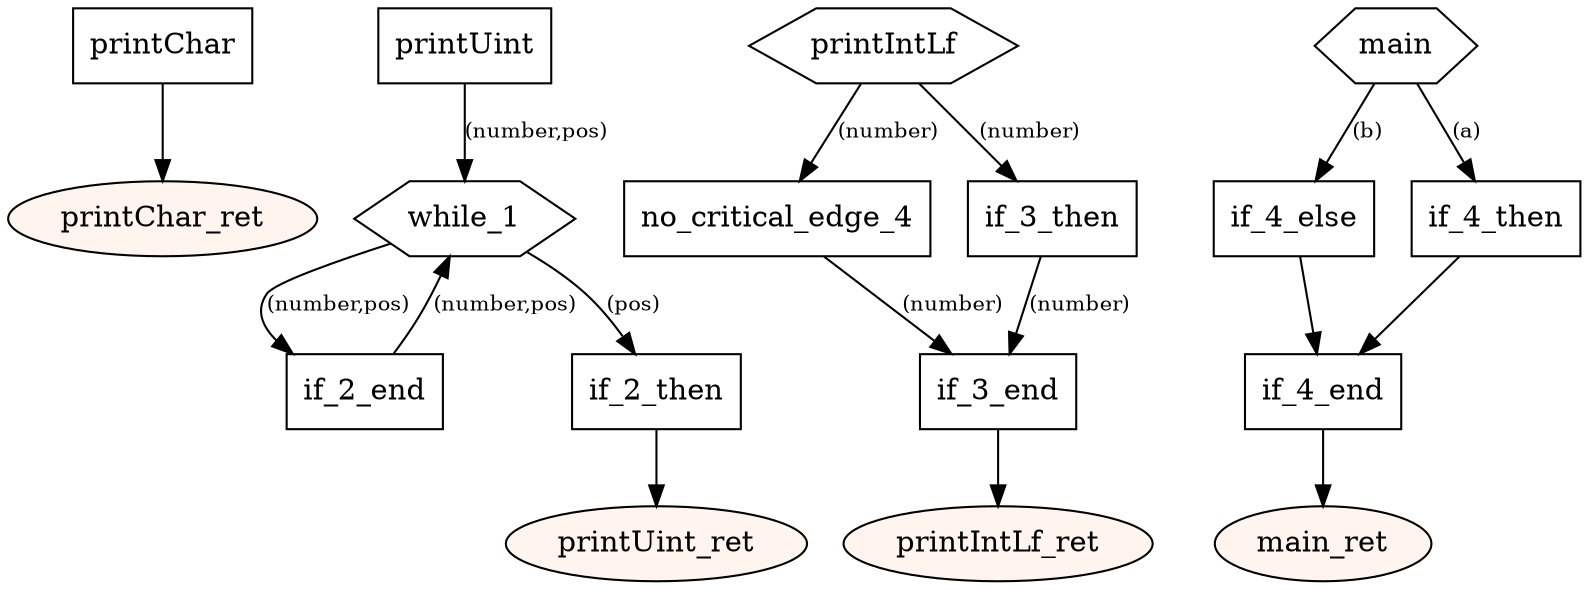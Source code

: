 digraph program {
	edge[fontsize="10pt"];
	subgraph fn_printChar {
		BasicBlock_0_printChar [label="printChar",shape=box];
		BasicBlock_0_printChar -> BasicBlock_0_printChar_ret;
		BasicBlock_0_printChar_ret [label="printChar_ret",shape=oval,style=filled,fillcolor="#fff5ee"];
	}
	subgraph fn_printUint {
		BasicBlock_1_printUint [label="printUint",shape=box];
		BasicBlock_1_printUint -> BasicBlock_1_while_1 [label="(number,pos)"];
		BasicBlock_1_if_2_end [label="if_2_end",shape=box];
		BasicBlock_1_if_2_end -> BasicBlock_1_while_1 [label="(number,pos)"];
		BasicBlock_1_while_1 [label="while_1",shape=hexagon];
		BasicBlock_1_while_1 -> BasicBlock_1_if_2_end [label="(number,pos)"];
		BasicBlock_1_while_1 -> BasicBlock_1_if_2_then [label="(pos)"];
		BasicBlock_1_if_2_then [label="if_2_then",shape=box];
		BasicBlock_1_if_2_then -> BasicBlock_1_printUint_ret;
		BasicBlock_1_printUint_ret [label="printUint_ret",shape=oval,style=filled,fillcolor="#fff5ee"];
	}
	subgraph fn_printIntLf {
		BasicBlock_2_printIntLf [label="printIntLf",shape=hexagon];
		BasicBlock_2_printIntLf -> BasicBlock_2_no_critical_edge_4 [label="(number)"];
		BasicBlock_2_printIntLf -> BasicBlock_2_if_3_then [label="(number)"];
		BasicBlock_2_no_critical_edge_4 [label="no_critical_edge_4",shape=box];
		BasicBlock_2_no_critical_edge_4 -> BasicBlock_2_if_3_end [label="(number)"];
		BasicBlock_2_if_3_then [label="if_3_then",shape=box];
		BasicBlock_2_if_3_then -> BasicBlock_2_if_3_end [label="(number)"];
		BasicBlock_2_if_3_end [label="if_3_end",shape=box];
		BasicBlock_2_if_3_end -> BasicBlock_2_printIntLf_ret;
		BasicBlock_2_printIntLf_ret [label="printIntLf_ret",shape=oval,style=filled,fillcolor="#fff5ee"];
	}
	subgraph fn_main {
		BasicBlock_3_main [label="main",shape=hexagon];
		BasicBlock_3_main -> BasicBlock_3_if_4_else [label="(b)"];
		BasicBlock_3_main -> BasicBlock_3_if_4_then [label="(a)"];
		BasicBlock_3_if_4_else [label="if_4_else",shape=box];
		BasicBlock_3_if_4_else -> BasicBlock_3_if_4_end;
		BasicBlock_3_if_4_then [label="if_4_then",shape=box];
		BasicBlock_3_if_4_then -> BasicBlock_3_if_4_end;
		BasicBlock_3_if_4_end [label="if_4_end",shape=box];
		BasicBlock_3_if_4_end -> BasicBlock_3_main_ret;
		BasicBlock_3_main_ret [label="main_ret",shape=oval,style=filled,fillcolor="#fff5ee"];
	}
}
